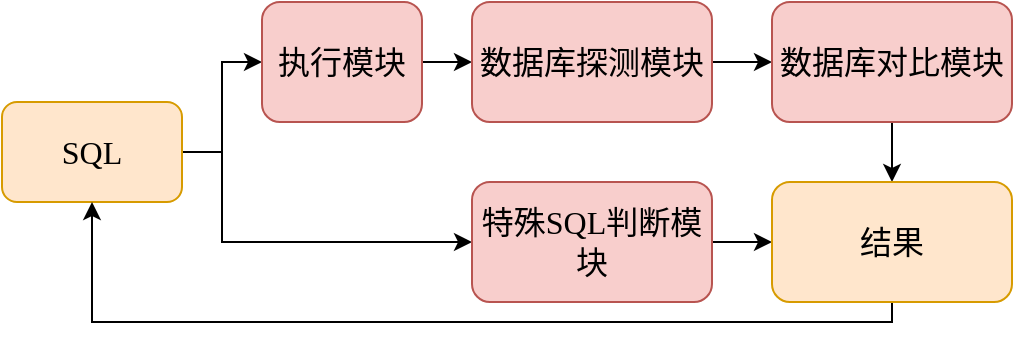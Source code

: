 <mxfile version="28.1.0">
  <diagram name="第 1 页" id="1NQfpE10RjsQGpk9yWqm">
    <mxGraphModel dx="594" dy="345" grid="1" gridSize="10" guides="1" tooltips="1" connect="1" arrows="1" fold="1" page="1" pageScale="1" pageWidth="1169" pageHeight="827" math="0" shadow="0">
      <root>
        <mxCell id="0" />
        <mxCell id="1" parent="0" />
        <mxCell id="n8H8BmY1SFpTSVQSWJXT-7" style="edgeStyle=orthogonalEdgeStyle;rounded=0;orthogonalLoop=1;jettySize=auto;html=1;entryX=0;entryY=0.5;entryDx=0;entryDy=0;" edge="1" parent="1" source="n8H8BmY1SFpTSVQSWJXT-1" target="n8H8BmY1SFpTSVQSWJXT-2">
          <mxGeometry relative="1" as="geometry" />
        </mxCell>
        <mxCell id="n8H8BmY1SFpTSVQSWJXT-9" value="" style="edgeStyle=orthogonalEdgeStyle;rounded=0;orthogonalLoop=1;jettySize=auto;html=1;" edge="1" parent="1" source="n8H8BmY1SFpTSVQSWJXT-1" target="n8H8BmY1SFpTSVQSWJXT-8">
          <mxGeometry relative="1" as="geometry">
            <Array as="points">
              <mxPoint x="340" y="165" />
              <mxPoint x="340" y="210" />
            </Array>
          </mxGeometry>
        </mxCell>
        <mxCell id="n8H8BmY1SFpTSVQSWJXT-1" value="SQL" style="rounded=1;whiteSpace=wrap;html=1;fontFamily=宋体;fontSize=16;fillColor=#ffe6cc;strokeColor=#d79b00;" vertex="1" parent="1">
          <mxGeometry x="230" y="140" width="90" height="50" as="geometry" />
        </mxCell>
        <mxCell id="n8H8BmY1SFpTSVQSWJXT-4" value="" style="edgeStyle=orthogonalEdgeStyle;rounded=0;orthogonalLoop=1;jettySize=auto;html=1;" edge="1" parent="1" source="n8H8BmY1SFpTSVQSWJXT-2" target="n8H8BmY1SFpTSVQSWJXT-3">
          <mxGeometry relative="1" as="geometry" />
        </mxCell>
        <mxCell id="n8H8BmY1SFpTSVQSWJXT-2" value="执行模块" style="rounded=1;whiteSpace=wrap;html=1;fontFamily=宋体;fontSize=16;fillColor=#f8cecc;strokeColor=#b85450;" vertex="1" parent="1">
          <mxGeometry x="360" y="90" width="80" height="60" as="geometry" />
        </mxCell>
        <mxCell id="n8H8BmY1SFpTSVQSWJXT-6" value="" style="edgeStyle=orthogonalEdgeStyle;rounded=0;orthogonalLoop=1;jettySize=auto;html=1;" edge="1" parent="1" source="n8H8BmY1SFpTSVQSWJXT-3" target="n8H8BmY1SFpTSVQSWJXT-5">
          <mxGeometry relative="1" as="geometry" />
        </mxCell>
        <mxCell id="n8H8BmY1SFpTSVQSWJXT-3" value="数据库探测模块" style="rounded=1;whiteSpace=wrap;html=1;fontFamily=宋体;fontSize=16;fillColor=#f8cecc;strokeColor=#b85450;" vertex="1" parent="1">
          <mxGeometry x="465" y="90" width="120" height="60" as="geometry" />
        </mxCell>
        <mxCell id="n8H8BmY1SFpTSVQSWJXT-12" style="edgeStyle=orthogonalEdgeStyle;rounded=0;orthogonalLoop=1;jettySize=auto;html=1;" edge="1" parent="1" source="n8H8BmY1SFpTSVQSWJXT-5" target="n8H8BmY1SFpTSVQSWJXT-10">
          <mxGeometry relative="1" as="geometry" />
        </mxCell>
        <mxCell id="n8H8BmY1SFpTSVQSWJXT-5" value="数据库对比模块" style="whiteSpace=wrap;html=1;rounded=1;fontFamily=宋体;fontSize=16;fillColor=#f8cecc;strokeColor=#b85450;" vertex="1" parent="1">
          <mxGeometry x="615" y="90" width="120" height="60" as="geometry" />
        </mxCell>
        <mxCell id="n8H8BmY1SFpTSVQSWJXT-11" value="" style="edgeStyle=orthogonalEdgeStyle;rounded=0;orthogonalLoop=1;jettySize=auto;html=1;" edge="1" parent="1" source="n8H8BmY1SFpTSVQSWJXT-8" target="n8H8BmY1SFpTSVQSWJXT-10">
          <mxGeometry relative="1" as="geometry" />
        </mxCell>
        <mxCell id="n8H8BmY1SFpTSVQSWJXT-8" value="特殊SQL判断模块" style="rounded=1;whiteSpace=wrap;html=1;fontFamily=宋体;fontSize=16;fillColor=#f8cecc;strokeColor=#b85450;" vertex="1" parent="1">
          <mxGeometry x="465" y="180" width="120" height="60" as="geometry" />
        </mxCell>
        <mxCell id="n8H8BmY1SFpTSVQSWJXT-14" style="edgeStyle=orthogonalEdgeStyle;rounded=0;orthogonalLoop=1;jettySize=auto;html=1;entryX=0.5;entryY=1;entryDx=0;entryDy=0;exitX=0.5;exitY=1;exitDx=0;exitDy=0;" edge="1" parent="1" source="n8H8BmY1SFpTSVQSWJXT-10" target="n8H8BmY1SFpTSVQSWJXT-1">
          <mxGeometry relative="1" as="geometry">
            <Array as="points">
              <mxPoint x="675" y="250" />
              <mxPoint x="275" y="250" />
            </Array>
          </mxGeometry>
        </mxCell>
        <mxCell id="n8H8BmY1SFpTSVQSWJXT-10" value="结果" style="rounded=1;whiteSpace=wrap;html=1;fontFamily=宋体;fontSize=16;fillColor=#ffe6cc;strokeColor=#d79b00;" vertex="1" parent="1">
          <mxGeometry x="615" y="180" width="120" height="60" as="geometry" />
        </mxCell>
      </root>
    </mxGraphModel>
  </diagram>
</mxfile>
